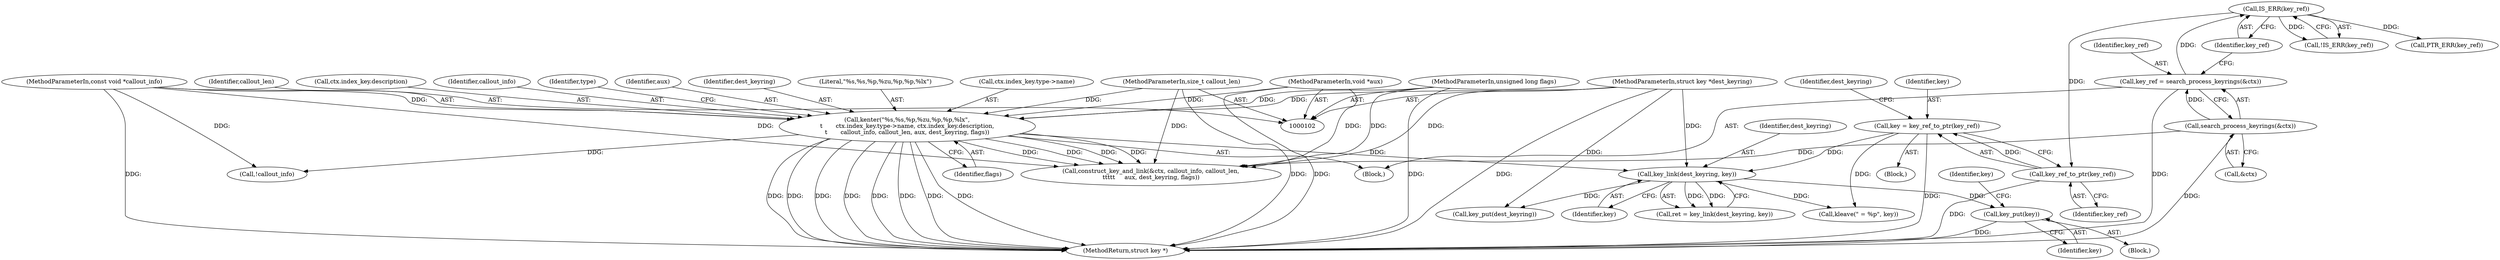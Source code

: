 digraph "0_linux_c06cfb08b88dfbe13be44a69ae2fdc3a7c902d81_4@pointer" {
"1000188" [label="(Call,key_put(key))"];
"1000178" [label="(Call,key_link(dest_keyring, key))"];
"1000115" [label="(Call,kenter(\"%s,%s,%p,%zu,%p,%p,%lx\",\n\t       ctx.index_key.type->name, ctx.index_key.description,\n\t       callout_info, callout_len, aux, dest_keyring, flags))"];
"1000105" [label="(MethodParameterIn,const void *callout_info)"];
"1000106" [label="(MethodParameterIn,size_t callout_len)"];
"1000107" [label="(MethodParameterIn,void *aux)"];
"1000108" [label="(MethodParameterIn,struct key *dest_keyring)"];
"1000109" [label="(MethodParameterIn,unsigned long flags)"];
"1000166" [label="(Call,key = key_ref_to_ptr(key_ref))"];
"1000168" [label="(Call,key_ref_to_ptr(key_ref))"];
"1000163" [label="(Call,IS_ERR(key_ref))"];
"1000156" [label="(Call,key_ref = search_process_keyrings(&ctx))"];
"1000158" [label="(Call,search_process_keyrings(&ctx))"];
"1000109" [label="(MethodParameterIn,unsigned long flags)"];
"1000124" [label="(Call,ctx.index_key.description)"];
"1000171" [label="(Identifier,dest_keyring)"];
"1000176" [label="(Call,ret = key_link(dest_keyring, key))"];
"1000162" [label="(Call,!IS_ERR(key_ref))"];
"1000167" [label="(Identifier,key)"];
"1000198" [label="(Call,PTR_ERR(key_ref))"];
"1000129" [label="(Identifier,callout_info)"];
"1000156" [label="(Call,key_ref = search_process_keyrings(&ctx))"];
"1000165" [label="(Block,)"];
"1000164" [label="(Identifier,key_ref)"];
"1000180" [label="(Identifier,key)"];
"1000189" [label="(Identifier,key)"];
"1000178" [label="(Call,key_link(dest_keyring, key))"];
"1000157" [label="(Identifier,key_ref)"];
"1000105" [label="(MethodParameterIn,const void *callout_info)"];
"1000159" [label="(Call,&ctx)"];
"1000107" [label="(MethodParameterIn,void *aux)"];
"1000163" [label="(Call,IS_ERR(key_ref))"];
"1000115" [label="(Call,kenter(\"%s,%s,%p,%zu,%p,%p,%lx\",\n\t       ctx.index_key.type->name, ctx.index_key.description,\n\t       callout_info, callout_len, aux, dest_keyring, flags))"];
"1000136" [label="(Identifier,type)"];
"1000131" [label="(Identifier,aux)"];
"1000191" [label="(Identifier,key)"];
"1000110" [label="(Block,)"];
"1000166" [label="(Call,key = key_ref_to_ptr(key_ref))"];
"1000132" [label="(Identifier,dest_keyring)"];
"1000168" [label="(Call,key_ref_to_ptr(key_ref))"];
"1000188" [label="(Call,key_put(key))"];
"1000187" [label="(Block,)"];
"1000106" [label="(MethodParameterIn,size_t callout_len)"];
"1000116" [label="(Literal,\"%s,%s,%p,%zu,%p,%p,%lx\")"];
"1000133" [label="(Identifier,flags)"];
"1000158" [label="(Call,search_process_keyrings(&ctx))"];
"1000220" [label="(Call,construct_key_and_link(&ctx, callout_info, callout_len,\n\t\t\t\t\t     aux, dest_keyring, flags))"];
"1000179" [label="(Identifier,dest_keyring)"];
"1000169" [label="(Identifier,key_ref)"];
"1000108" [label="(MethodParameterIn,struct key *dest_keyring)"];
"1000215" [label="(Call,!callout_info)"];
"1000244" [label="(MethodReturn,struct key *)"];
"1000239" [label="(Call,kleave(\" = %p\", key))"];
"1000117" [label="(Call,ctx.index_key.type->name)"];
"1000181" [label="(Call,key_put(dest_keyring))"];
"1000130" [label="(Identifier,callout_len)"];
"1000188" -> "1000187"  [label="AST: "];
"1000188" -> "1000189"  [label="CFG: "];
"1000189" -> "1000188"  [label="AST: "];
"1000191" -> "1000188"  [label="CFG: "];
"1000188" -> "1000244"  [label="DDG: "];
"1000178" -> "1000188"  [label="DDG: "];
"1000178" -> "1000176"  [label="AST: "];
"1000178" -> "1000180"  [label="CFG: "];
"1000179" -> "1000178"  [label="AST: "];
"1000180" -> "1000178"  [label="AST: "];
"1000176" -> "1000178"  [label="CFG: "];
"1000178" -> "1000176"  [label="DDG: "];
"1000178" -> "1000176"  [label="DDG: "];
"1000115" -> "1000178"  [label="DDG: "];
"1000108" -> "1000178"  [label="DDG: "];
"1000166" -> "1000178"  [label="DDG: "];
"1000178" -> "1000181"  [label="DDG: "];
"1000178" -> "1000239"  [label="DDG: "];
"1000115" -> "1000110"  [label="AST: "];
"1000115" -> "1000133"  [label="CFG: "];
"1000116" -> "1000115"  [label="AST: "];
"1000117" -> "1000115"  [label="AST: "];
"1000124" -> "1000115"  [label="AST: "];
"1000129" -> "1000115"  [label="AST: "];
"1000130" -> "1000115"  [label="AST: "];
"1000131" -> "1000115"  [label="AST: "];
"1000132" -> "1000115"  [label="AST: "];
"1000133" -> "1000115"  [label="AST: "];
"1000136" -> "1000115"  [label="CFG: "];
"1000115" -> "1000244"  [label="DDG: "];
"1000115" -> "1000244"  [label="DDG: "];
"1000115" -> "1000244"  [label="DDG: "];
"1000115" -> "1000244"  [label="DDG: "];
"1000115" -> "1000244"  [label="DDG: "];
"1000115" -> "1000244"  [label="DDG: "];
"1000115" -> "1000244"  [label="DDG: "];
"1000115" -> "1000244"  [label="DDG: "];
"1000105" -> "1000115"  [label="DDG: "];
"1000106" -> "1000115"  [label="DDG: "];
"1000107" -> "1000115"  [label="DDG: "];
"1000108" -> "1000115"  [label="DDG: "];
"1000109" -> "1000115"  [label="DDG: "];
"1000115" -> "1000215"  [label="DDG: "];
"1000115" -> "1000220"  [label="DDG: "];
"1000115" -> "1000220"  [label="DDG: "];
"1000115" -> "1000220"  [label="DDG: "];
"1000115" -> "1000220"  [label="DDG: "];
"1000105" -> "1000102"  [label="AST: "];
"1000105" -> "1000244"  [label="DDG: "];
"1000105" -> "1000215"  [label="DDG: "];
"1000105" -> "1000220"  [label="DDG: "];
"1000106" -> "1000102"  [label="AST: "];
"1000106" -> "1000244"  [label="DDG: "];
"1000106" -> "1000220"  [label="DDG: "];
"1000107" -> "1000102"  [label="AST: "];
"1000107" -> "1000244"  [label="DDG: "];
"1000107" -> "1000220"  [label="DDG: "];
"1000108" -> "1000102"  [label="AST: "];
"1000108" -> "1000244"  [label="DDG: "];
"1000108" -> "1000181"  [label="DDG: "];
"1000108" -> "1000220"  [label="DDG: "];
"1000109" -> "1000102"  [label="AST: "];
"1000109" -> "1000244"  [label="DDG: "];
"1000109" -> "1000220"  [label="DDG: "];
"1000166" -> "1000165"  [label="AST: "];
"1000166" -> "1000168"  [label="CFG: "];
"1000167" -> "1000166"  [label="AST: "];
"1000168" -> "1000166"  [label="AST: "];
"1000171" -> "1000166"  [label="CFG: "];
"1000166" -> "1000244"  [label="DDG: "];
"1000168" -> "1000166"  [label="DDG: "];
"1000166" -> "1000239"  [label="DDG: "];
"1000168" -> "1000169"  [label="CFG: "];
"1000169" -> "1000168"  [label="AST: "];
"1000168" -> "1000244"  [label="DDG: "];
"1000163" -> "1000168"  [label="DDG: "];
"1000163" -> "1000162"  [label="AST: "];
"1000163" -> "1000164"  [label="CFG: "];
"1000164" -> "1000163"  [label="AST: "];
"1000162" -> "1000163"  [label="CFG: "];
"1000163" -> "1000162"  [label="DDG: "];
"1000156" -> "1000163"  [label="DDG: "];
"1000163" -> "1000198"  [label="DDG: "];
"1000156" -> "1000110"  [label="AST: "];
"1000156" -> "1000158"  [label="CFG: "];
"1000157" -> "1000156"  [label="AST: "];
"1000158" -> "1000156"  [label="AST: "];
"1000164" -> "1000156"  [label="CFG: "];
"1000156" -> "1000244"  [label="DDG: "];
"1000158" -> "1000156"  [label="DDG: "];
"1000158" -> "1000159"  [label="CFG: "];
"1000159" -> "1000158"  [label="AST: "];
"1000158" -> "1000244"  [label="DDG: "];
"1000158" -> "1000220"  [label="DDG: "];
}
